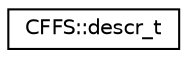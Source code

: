 digraph "Graphical Class Hierarchy"
{
  edge [fontname="Helvetica",fontsize="10",labelfontname="Helvetica",labelfontsize="10"];
  node [fontname="Helvetica",fontsize="10",shape=record];
  rankdir="LR";
  Node1 [label="CFFS::descr_t",height=0.2,width=0.4,color="black", fillcolor="white", style="filled",URL="$dc/ddd/structCFFS_1_1descr__t.html"];
}
